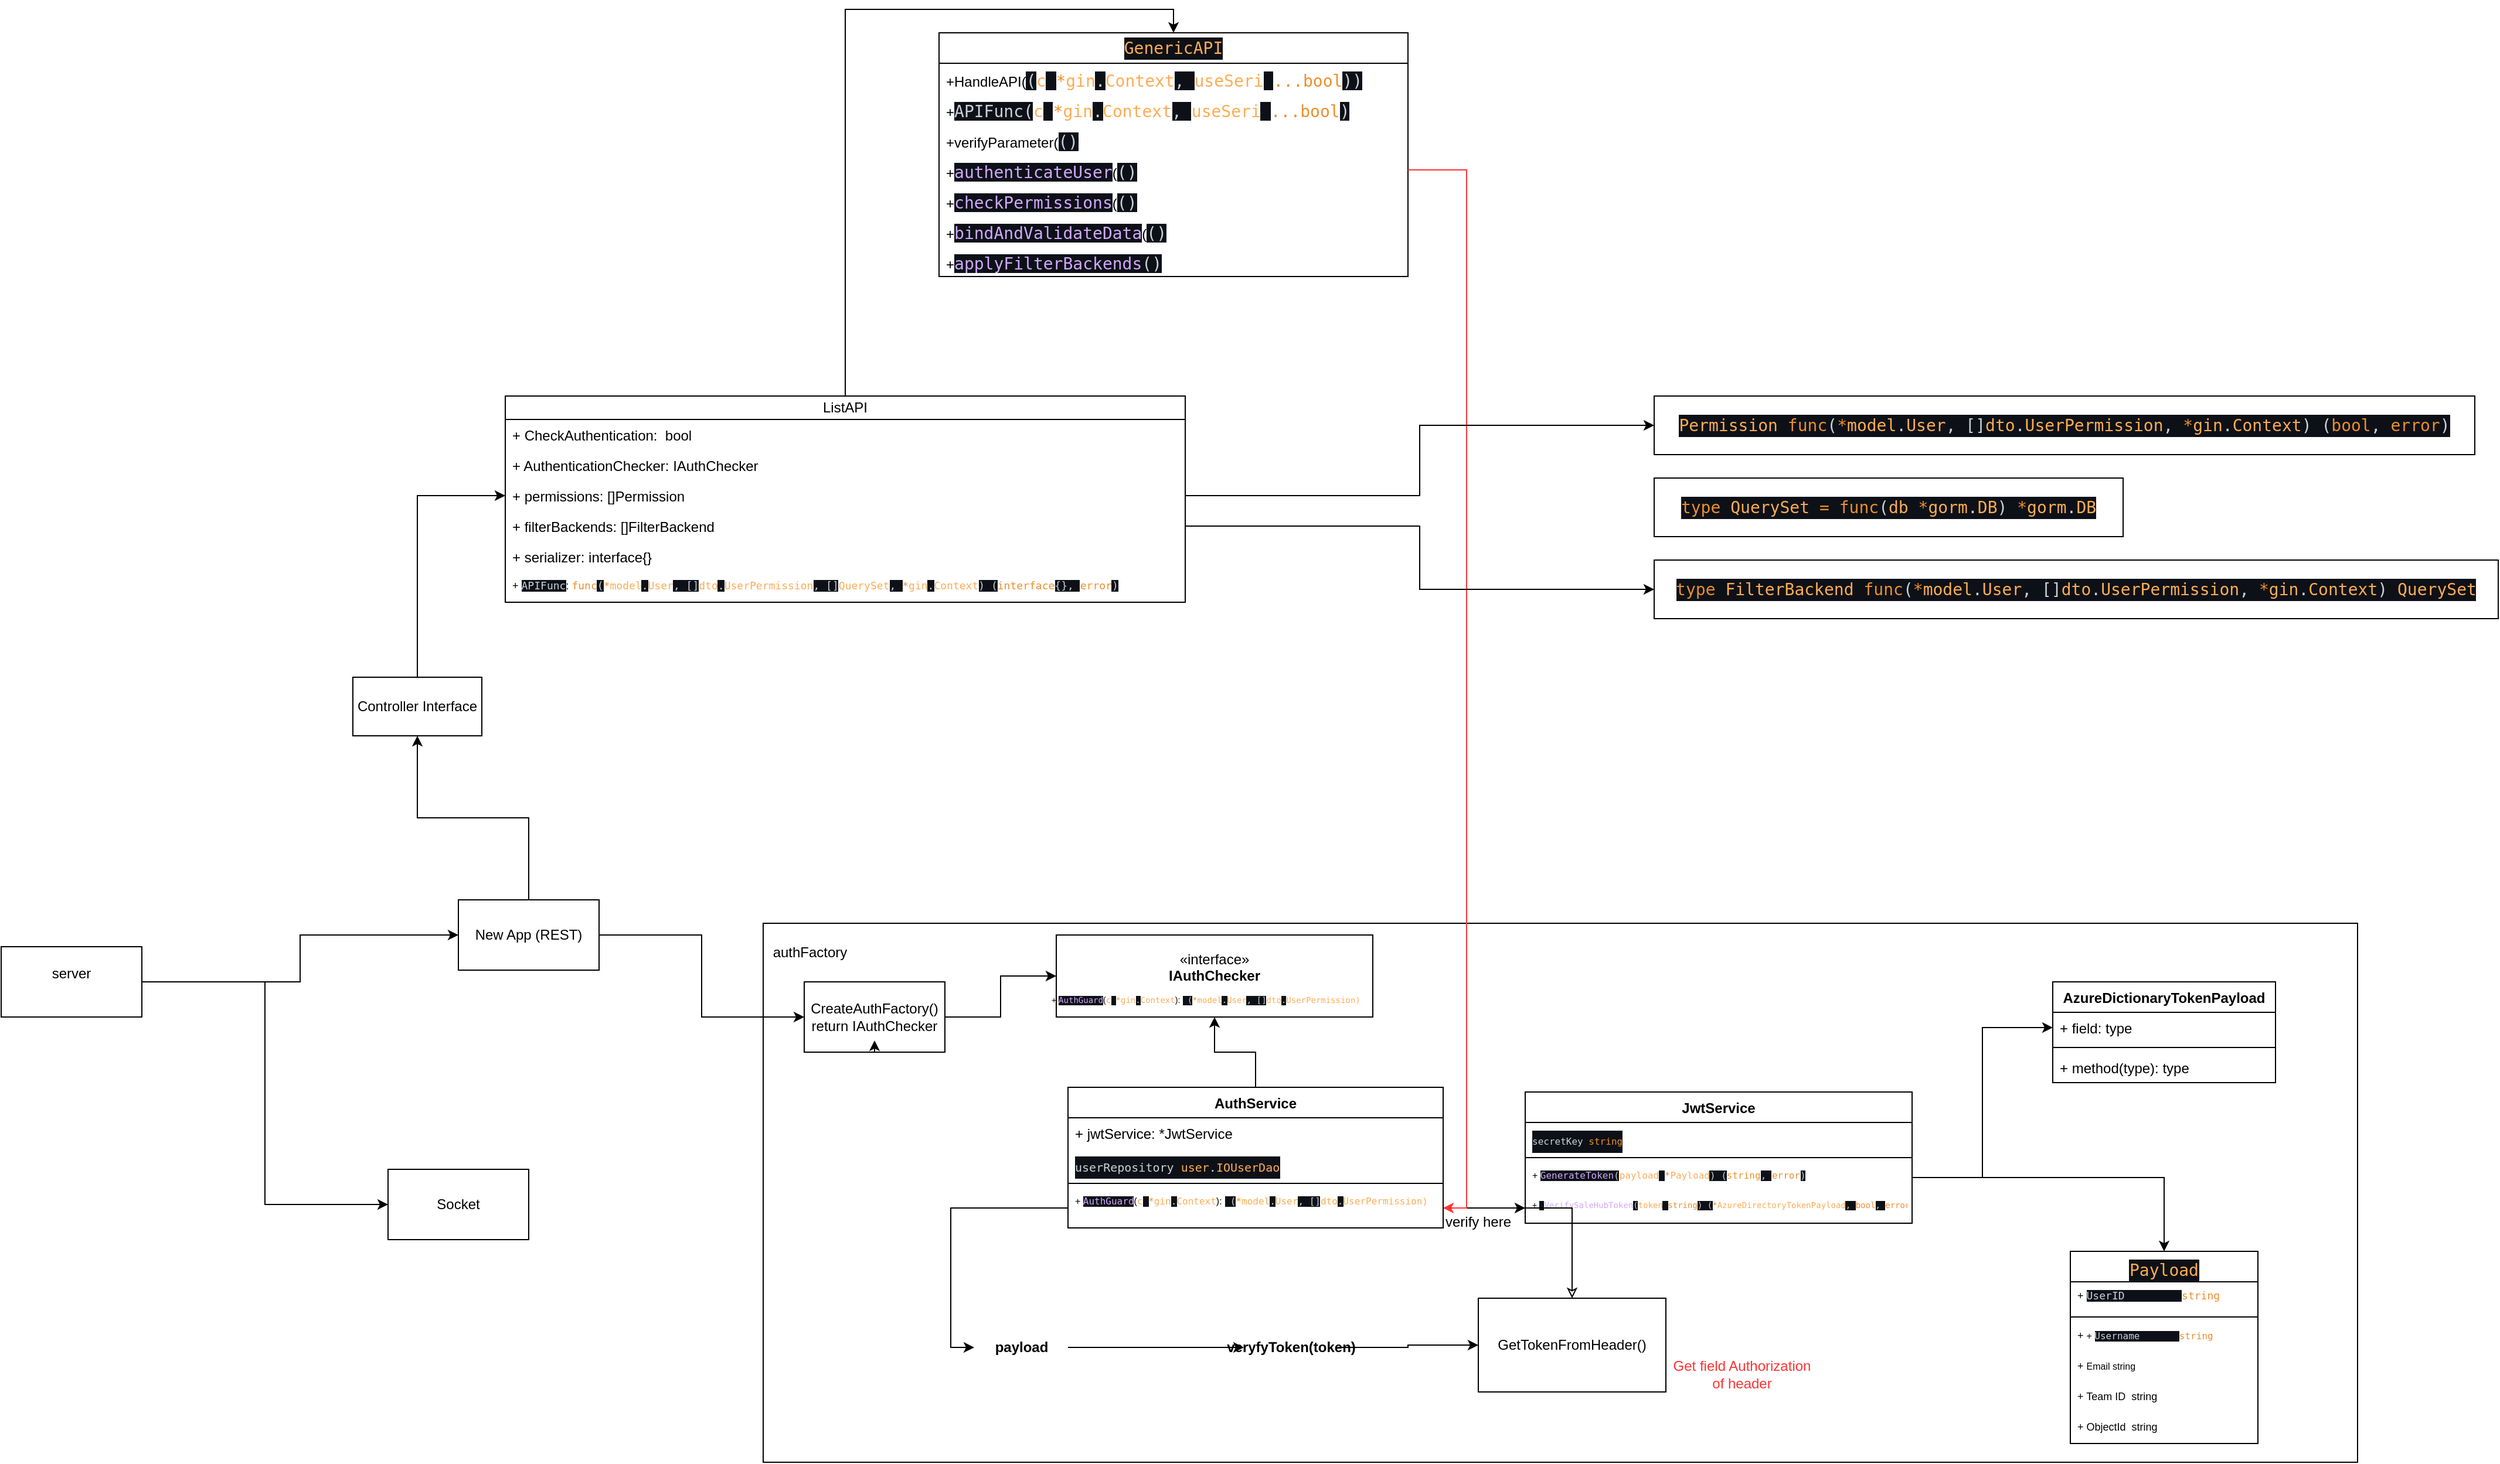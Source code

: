<mxfile version="26.2.9">
  <diagram name="Page-1" id="PQr9PqsGU79pjMDatXMm">
    <mxGraphModel dx="1980" dy="1765" grid="1" gridSize="10" guides="1" tooltips="1" connect="1" arrows="1" fold="1" page="1" pageScale="1" pageWidth="850" pageHeight="1100" math="0" shadow="0">
      <root>
        <mxCell id="0" />
        <mxCell id="1" parent="0" />
        <mxCell id="ajc7hb3r5Duzxjk8FhJC-6" value="" style="rounded=0;whiteSpace=wrap;html=1;" vertex="1" parent="1">
          <mxGeometry x="390" y="150" width="1360" height="460" as="geometry" />
        </mxCell>
        <mxCell id="ajc7hb3r5Duzxjk8FhJC-5" style="edgeStyle=orthogonalEdgeStyle;rounded=0;orthogonalLoop=1;jettySize=auto;html=1;entryX=0;entryY=0.5;entryDx=0;entryDy=0;" edge="1" parent="1" source="ajc7hb3r5Duzxjk8FhJC-1" target="ajc7hb3r5Duzxjk8FhJC-2">
          <mxGeometry relative="1" as="geometry" />
        </mxCell>
        <mxCell id="ajc7hb3r5Duzxjk8FhJC-77" style="edgeStyle=orthogonalEdgeStyle;rounded=0;orthogonalLoop=1;jettySize=auto;html=1;entryX=0.5;entryY=1;entryDx=0;entryDy=0;" edge="1" parent="1" source="ajc7hb3r5Duzxjk8FhJC-1" target="ajc7hb3r5Duzxjk8FhJC-76">
          <mxGeometry relative="1" as="geometry" />
        </mxCell>
        <mxCell id="ajc7hb3r5Duzxjk8FhJC-1" value="New App (REST)" style="rounded=0;whiteSpace=wrap;html=1;" vertex="1" parent="1">
          <mxGeometry x="130" y="130" width="120" height="60" as="geometry" />
        </mxCell>
        <mxCell id="ajc7hb3r5Duzxjk8FhJC-11" style="edgeStyle=orthogonalEdgeStyle;rounded=0;orthogonalLoop=1;jettySize=auto;html=1;entryX=0;entryY=0.5;entryDx=0;entryDy=0;" edge="1" parent="1" source="ajc7hb3r5Duzxjk8FhJC-2" target="ajc7hb3r5Duzxjk8FhJC-20">
          <mxGeometry relative="1" as="geometry">
            <mxPoint x="620" y="190" as="targetPoint" />
          </mxGeometry>
        </mxCell>
        <mxCell id="ajc7hb3r5Duzxjk8FhJC-2" value="CreateAuthFactory()&lt;br&gt;return IAuthChecker" style="rounded=0;whiteSpace=wrap;html=1;" vertex="1" parent="1">
          <mxGeometry x="425" y="200" width="120" height="60" as="geometry" />
        </mxCell>
        <mxCell id="ajc7hb3r5Duzxjk8FhJC-4" style="edgeStyle=orthogonalEdgeStyle;rounded=0;orthogonalLoop=1;jettySize=auto;html=1;entryX=0;entryY=0.5;entryDx=0;entryDy=0;" edge="1" parent="1" source="ajc7hb3r5Duzxjk8FhJC-3" target="ajc7hb3r5Duzxjk8FhJC-1">
          <mxGeometry relative="1" as="geometry" />
        </mxCell>
        <mxCell id="ajc7hb3r5Duzxjk8FhJC-100" style="edgeStyle=orthogonalEdgeStyle;rounded=0;orthogonalLoop=1;jettySize=auto;html=1;entryX=0;entryY=0.5;entryDx=0;entryDy=0;" edge="1" parent="1" source="ajc7hb3r5Duzxjk8FhJC-3" target="ajc7hb3r5Duzxjk8FhJC-43">
          <mxGeometry relative="1" as="geometry" />
        </mxCell>
        <mxCell id="ajc7hb3r5Duzxjk8FhJC-3" value="server&lt;div&gt;&lt;br&gt;&lt;/div&gt;" style="whiteSpace=wrap;html=1;" vertex="1" parent="1">
          <mxGeometry x="-260" y="170" width="120" height="60" as="geometry" />
        </mxCell>
        <mxCell id="ajc7hb3r5Duzxjk8FhJC-7" value="authFactory" style="text;html=1;align=center;verticalAlign=middle;whiteSpace=wrap;rounded=0;" vertex="1" parent="1">
          <mxGeometry x="400" y="160" width="60" height="30" as="geometry" />
        </mxCell>
        <mxCell id="ajc7hb3r5Duzxjk8FhJC-9" style="edgeStyle=orthogonalEdgeStyle;rounded=0;orthogonalLoop=1;jettySize=auto;html=1;exitX=0.5;exitY=1;exitDx=0;exitDy=0;entryX=0.5;entryY=0.833;entryDx=0;entryDy=0;entryPerimeter=0;" edge="1" parent="1" source="ajc7hb3r5Duzxjk8FhJC-2" target="ajc7hb3r5Duzxjk8FhJC-2">
          <mxGeometry relative="1" as="geometry" />
        </mxCell>
        <mxCell id="ajc7hb3r5Duzxjk8FhJC-13" style="edgeStyle=orthogonalEdgeStyle;rounded=0;orthogonalLoop=1;jettySize=auto;html=1;entryX=0.5;entryY=1;entryDx=0;entryDy=0;" edge="1" parent="1" source="ajc7hb3r5Duzxjk8FhJC-14" target="ajc7hb3r5Duzxjk8FhJC-20">
          <mxGeometry relative="1" as="geometry">
            <mxPoint x="680" y="250" as="sourcePoint" />
            <mxPoint x="680" y="220" as="targetPoint" />
          </mxGeometry>
        </mxCell>
        <mxCell id="ajc7hb3r5Duzxjk8FhJC-14" value="AuthService" style="swimlane;fontStyle=1;align=center;verticalAlign=top;childLayout=stackLayout;horizontal=1;startSize=26;horizontalStack=0;resizeParent=1;resizeParentMax=0;resizeLast=0;collapsible=1;marginBottom=0;whiteSpace=wrap;html=1;" vertex="1" parent="1">
          <mxGeometry x="650" y="290" width="320" height="120" as="geometry" />
        </mxCell>
        <mxCell id="ajc7hb3r5Duzxjk8FhJC-15" value="+ jwtService: *JwtService" style="text;strokeColor=none;fillColor=none;align=left;verticalAlign=top;spacingLeft=4;spacingRight=4;overflow=hidden;rotatable=0;points=[[0,0.5],[1,0.5]];portConstraint=eastwest;whiteSpace=wrap;html=1;" vertex="1" parent="ajc7hb3r5Duzxjk8FhJC-14">
          <mxGeometry y="26" width="320" height="26" as="geometry" />
        </mxCell>
        <mxCell id="ajc7hb3r5Duzxjk8FhJC-18" value="&lt;div style=&quot;color: rgb(201, 209, 217); background-color: rgb(13, 17, 23); font-family: &amp;quot;Droid Sans Mono&amp;quot;, &amp;quot;monospace&amp;quot;, monospace; line-height: 19px; white-space: pre;&quot;&gt;&lt;font style=&quot;font-size: 10px;&quot;&gt;userRepository &lt;span style=&quot;color: rgb(253, 172, 84);&quot;&gt;user&lt;/span&gt;.&lt;span style=&quot;color: rgb(253, 172, 84);&quot;&gt;IOUserDao&lt;/span&gt;&lt;/font&gt;&lt;/div&gt;" style="text;strokeColor=none;fillColor=none;align=left;verticalAlign=top;spacingLeft=4;spacingRight=4;overflow=hidden;rotatable=0;points=[[0,0.5],[1,0.5]];portConstraint=eastwest;whiteSpace=wrap;html=1;" vertex="1" parent="ajc7hb3r5Duzxjk8FhJC-14">
          <mxGeometry y="52" width="320" height="26" as="geometry" />
        </mxCell>
        <mxCell id="ajc7hb3r5Duzxjk8FhJC-16" value="" style="line;strokeWidth=1;fillColor=none;align=left;verticalAlign=middle;spacingTop=-1;spacingLeft=3;spacingRight=3;rotatable=0;labelPosition=right;points=[];portConstraint=eastwest;strokeColor=inherit;" vertex="1" parent="ajc7hb3r5Duzxjk8FhJC-14">
          <mxGeometry y="78" width="320" height="8" as="geometry" />
        </mxCell>
        <mxCell id="ajc7hb3r5Duzxjk8FhJC-17" value="+&amp;nbsp;&lt;span style=&quot;color: rgb(210, 168, 255); background-color: rgb(13, 17, 23); font-family: &amp;quot;Droid Sans Mono&amp;quot;, &amp;quot;monospace&amp;quot;, monospace; white-space: pre;&quot;&gt;AuthGuard&lt;/span&gt;&lt;span style=&quot;background-color: transparent; color: light-dark(rgb(0, 0, 0), rgb(255, 255, 255));&quot;&gt;(&lt;/span&gt;&lt;span style=&quot;font-family: &amp;quot;Droid Sans Mono&amp;quot;, &amp;quot;monospace&amp;quot;, monospace; white-space: pre; color: rgb(253, 172, 84);&quot;&gt;c&lt;/span&gt;&lt;span style=&quot;font-family: &amp;quot;Droid Sans Mono&amp;quot;, &amp;quot;monospace&amp;quot;, monospace; white-space: pre; background-color: rgb(13, 17, 23);&quot;&gt;&lt;font color=&quot;#c9d1d9&quot;&gt; &lt;/font&gt;&lt;/span&gt;&lt;span style=&quot;font-family: &amp;quot;Droid Sans Mono&amp;quot;, &amp;quot;monospace&amp;quot;, monospace; white-space: pre; color: rgb(236, 142, 44);&quot;&gt;*&lt;/span&gt;&lt;span style=&quot;font-family: &amp;quot;Droid Sans Mono&amp;quot;, &amp;quot;monospace&amp;quot;, monospace; white-space: pre; color: rgb(253, 172, 84);&quot;&gt;gin&lt;/span&gt;&lt;span style=&quot;background-color: rgb(13, 17, 23); color: rgb(201, 209, 217); font-family: &amp;quot;Droid Sans Mono&amp;quot;, &amp;quot;monospace&amp;quot;, monospace; white-space: pre;&quot;&gt;.&lt;/span&gt;&lt;span style=&quot;font-family: &amp;quot;Droid Sans Mono&amp;quot;, &amp;quot;monospace&amp;quot;, monospace; white-space: pre; color: rgb(253, 172, 84);&quot;&gt;Context&lt;/span&gt;&lt;span style=&quot;background-color: transparent; color: light-dark(rgb(0, 0, 0), rgb(255, 255, 255));&quot;&gt;):&amp;nbsp;&lt;/span&gt;&lt;span style=&quot;background-color: rgb(13, 17, 23); color: rgb(201, 209, 217); font-family: &amp;quot;Droid Sans Mono&amp;quot;, &amp;quot;monospace&amp;quot;, monospace; white-space: pre;&quot;&gt; (&lt;/span&gt;&lt;span style=&quot;font-family: &amp;quot;Droid Sans Mono&amp;quot;, &amp;quot;monospace&amp;quot;, monospace; white-space: pre; color: rgb(236, 142, 44);&quot;&gt;*&lt;/span&gt;&lt;span style=&quot;font-family: &amp;quot;Droid Sans Mono&amp;quot;, &amp;quot;monospace&amp;quot;, monospace; white-space: pre; color: rgb(253, 172, 84);&quot;&gt;model&lt;/span&gt;&lt;span style=&quot;background-color: rgb(13, 17, 23); color: rgb(201, 209, 217); font-family: &amp;quot;Droid Sans Mono&amp;quot;, &amp;quot;monospace&amp;quot;, monospace; white-space: pre;&quot;&gt;.&lt;/span&gt;&lt;span style=&quot;font-family: &amp;quot;Droid Sans Mono&amp;quot;, &amp;quot;monospace&amp;quot;, monospace; white-space: pre; color: rgb(253, 172, 84);&quot;&gt;User&lt;/span&gt;&lt;span style=&quot;background-color: rgb(13, 17, 23); color: rgb(201, 209, 217); font-family: &amp;quot;Droid Sans Mono&amp;quot;, &amp;quot;monospace&amp;quot;, monospace; white-space: pre;&quot;&gt;, []&lt;/span&gt;&lt;span style=&quot;font-family: &amp;quot;Droid Sans Mono&amp;quot;, &amp;quot;monospace&amp;quot;, monospace; white-space: pre; color: rgb(253, 172, 84);&quot;&gt;dto&lt;/span&gt;&lt;span style=&quot;background-color: rgb(13, 17, 23); color: rgb(201, 209, 217); font-family: &amp;quot;Droid Sans Mono&amp;quot;, &amp;quot;monospace&amp;quot;, monospace; white-space: pre;&quot;&gt;.&lt;/span&gt;&lt;span style=&quot;font-family: &amp;quot;Droid Sans Mono&amp;quot;, &amp;quot;monospace&amp;quot;, monospace; white-space: pre; color: rgb(253, 172, 84);&quot;&gt;UserPermission)&lt;/span&gt;" style="text;strokeColor=none;fillColor=none;align=left;verticalAlign=top;spacingLeft=4;spacingRight=4;overflow=hidden;rotatable=0;points=[[0,0.5],[1,0.5]];portConstraint=eastwest;whiteSpace=wrap;html=1;fontSize=8;" vertex="1" parent="ajc7hb3r5Duzxjk8FhJC-14">
          <mxGeometry y="86" width="320" height="34" as="geometry" />
        </mxCell>
        <mxCell id="ajc7hb3r5Duzxjk8FhJC-20" value="«interface»&lt;br&gt;&lt;b&gt;IAuthChecker&lt;/b&gt;&lt;div&gt;&lt;br&gt;&lt;/div&gt;" style="html=1;whiteSpace=wrap;" vertex="1" parent="1">
          <mxGeometry x="640" y="160" width="270" height="70" as="geometry" />
        </mxCell>
        <mxCell id="ajc7hb3r5Duzxjk8FhJC-21" value="&lt;font style=&quot;font-size: 7px;&quot;&gt;+&amp;nbsp;&lt;span style=&quot;color: rgb(210, 168, 255); background-color: rgb(13, 17, 23); font-family: &amp;quot;Droid Sans Mono&amp;quot;, &amp;quot;monospace&amp;quot;, monospace; white-space: pre;&quot;&gt;AuthGuard&lt;/span&gt;&lt;span style=&quot;color: light-dark(rgb(0, 0, 0), rgb(255, 255, 255)); background-color: transparent;&quot;&gt;(&lt;/span&gt;&lt;span style=&quot;font-family: &amp;quot;Droid Sans Mono&amp;quot;, &amp;quot;monospace&amp;quot;, monospace; white-space: pre; color: rgb(253, 172, 84);&quot;&gt;c&lt;/span&gt;&lt;span style=&quot;font-family: &amp;quot;Droid Sans Mono&amp;quot;, &amp;quot;monospace&amp;quot;, monospace; white-space: pre; background-color: rgb(13, 17, 23);&quot;&gt;&lt;font&gt; &lt;/font&gt;&lt;/span&gt;&lt;span style=&quot;font-family: &amp;quot;Droid Sans Mono&amp;quot;, &amp;quot;monospace&amp;quot;, monospace; white-space: pre; color: rgb(236, 142, 44);&quot;&gt;*&lt;/span&gt;&lt;span style=&quot;font-family: &amp;quot;Droid Sans Mono&amp;quot;, &amp;quot;monospace&amp;quot;, monospace; white-space: pre; color: rgb(253, 172, 84);&quot;&gt;gin&lt;/span&gt;&lt;span style=&quot;background-color: rgb(13, 17, 23); color: rgb(201, 209, 217); font-family: &amp;quot;Droid Sans Mono&amp;quot;, &amp;quot;monospace&amp;quot;, monospace; white-space: pre;&quot;&gt;.&lt;/span&gt;&lt;span style=&quot;font-family: &amp;quot;Droid Sans Mono&amp;quot;, &amp;quot;monospace&amp;quot;, monospace; white-space: pre; color: rgb(253, 172, 84);&quot;&gt;Context&lt;/span&gt;&lt;span style=&quot;color: light-dark(rgb(0, 0, 0), rgb(255, 255, 255)); background-color: transparent;&quot;&gt;):&amp;nbsp;&lt;/span&gt;&lt;span style=&quot;background-color: rgb(13, 17, 23); color: rgb(201, 209, 217); font-family: &amp;quot;Droid Sans Mono&amp;quot;, &amp;quot;monospace&amp;quot;, monospace; white-space: pre;&quot;&gt; (&lt;/span&gt;&lt;span style=&quot;font-family: &amp;quot;Droid Sans Mono&amp;quot;, &amp;quot;monospace&amp;quot;, monospace; white-space: pre; color: rgb(236, 142, 44);&quot;&gt;*&lt;/span&gt;&lt;span style=&quot;font-family: &amp;quot;Droid Sans Mono&amp;quot;, &amp;quot;monospace&amp;quot;, monospace; white-space: pre; color: rgb(253, 172, 84);&quot;&gt;model&lt;/span&gt;&lt;span style=&quot;background-color: rgb(13, 17, 23); color: rgb(201, 209, 217); font-family: &amp;quot;Droid Sans Mono&amp;quot;, &amp;quot;monospace&amp;quot;, monospace; white-space: pre;&quot;&gt;.&lt;/span&gt;&lt;span style=&quot;font-family: &amp;quot;Droid Sans Mono&amp;quot;, &amp;quot;monospace&amp;quot;, monospace; white-space: pre; color: rgb(253, 172, 84);&quot;&gt;User&lt;/span&gt;&lt;span style=&quot;background-color: rgb(13, 17, 23); color: rgb(201, 209, 217); font-family: &amp;quot;Droid Sans Mono&amp;quot;, &amp;quot;monospace&amp;quot;, monospace; white-space: pre;&quot;&gt;, []&lt;/span&gt;&lt;span style=&quot;font-family: &amp;quot;Droid Sans Mono&amp;quot;, &amp;quot;monospace&amp;quot;, monospace; white-space: pre; color: rgb(253, 172, 84);&quot;&gt;dto&lt;/span&gt;&lt;span style=&quot;background-color: rgb(13, 17, 23); color: rgb(201, 209, 217); font-family: &amp;quot;Droid Sans Mono&amp;quot;, &amp;quot;monospace&amp;quot;, monospace; white-space: pre;&quot;&gt;.&lt;/span&gt;&lt;span style=&quot;font-family: &amp;quot;Droid Sans Mono&amp;quot;, &amp;quot;monospace&amp;quot;, monospace; white-space: pre; color: rgb(253, 172, 84);&quot;&gt;UserPermission)&lt;/span&gt;&lt;/font&gt;" style="text;strokeColor=none;fillColor=none;align=left;verticalAlign=top;spacingLeft=4;spacingRight=4;overflow=hidden;rotatable=0;points=[[0,0.5],[1,0.5]];portConstraint=eastwest;whiteSpace=wrap;html=1;" vertex="1" parent="1">
          <mxGeometry x="630" y="200" width="280" height="30" as="geometry" />
        </mxCell>
        <mxCell id="ajc7hb3r5Duzxjk8FhJC-22" value="verify here" style="text;html=1;align=center;verticalAlign=middle;whiteSpace=wrap;rounded=0;" vertex="1" parent="1">
          <mxGeometry x="970" y="390" width="60" height="30" as="geometry" />
        </mxCell>
        <mxCell id="ajc7hb3r5Duzxjk8FhJC-23" value="JwtService" style="swimlane;fontStyle=1;align=center;verticalAlign=top;childLayout=stackLayout;horizontal=1;startSize=26;horizontalStack=0;resizeParent=1;resizeParentMax=0;resizeLast=0;collapsible=1;marginBottom=0;whiteSpace=wrap;html=1;" vertex="1" parent="1">
          <mxGeometry x="1040" y="294" width="330" height="112" as="geometry" />
        </mxCell>
        <mxCell id="ajc7hb3r5Duzxjk8FhJC-24" value="&lt;div style=&quot;color: rgb(201, 209, 217); background-color: rgb(13, 17, 23); font-family: &amp;quot;Droid Sans Mono&amp;quot;, &amp;quot;monospace&amp;quot;, monospace; line-height: 19px; white-space: pre;&quot;&gt;secretKey &lt;span style=&quot;color: #ec8e2c;&quot;&gt;string&lt;/span&gt;&lt;/div&gt;" style="text;strokeColor=none;fillColor=none;align=left;verticalAlign=top;spacingLeft=4;spacingRight=4;overflow=hidden;rotatable=0;points=[[0,0.5],[1,0.5]];portConstraint=eastwest;whiteSpace=wrap;html=1;fontSize=8;" vertex="1" parent="ajc7hb3r5Duzxjk8FhJC-23">
          <mxGeometry y="26" width="330" height="26" as="geometry" />
        </mxCell>
        <mxCell id="ajc7hb3r5Duzxjk8FhJC-25" value="" style="line;strokeWidth=1;fillColor=none;align=left;verticalAlign=middle;spacingTop=-1;spacingLeft=3;spacingRight=3;rotatable=0;labelPosition=right;points=[];portConstraint=eastwest;strokeColor=inherit;" vertex="1" parent="ajc7hb3r5Duzxjk8FhJC-23">
          <mxGeometry y="52" width="330" height="8" as="geometry" />
        </mxCell>
        <mxCell id="ajc7hb3r5Duzxjk8FhJC-26" value="+&amp;nbsp;&lt;span style=&quot;color: rgb(210, 168, 255); background-color: rgb(13, 17, 23); font-family: &amp;quot;Droid Sans Mono&amp;quot;, &amp;quot;monospace&amp;quot;, monospace; white-space: pre;&quot;&gt;GenerateToken&lt;/span&gt;&lt;span style=&quot;background-color: rgb(13, 17, 23); color: rgb(201, 209, 217); font-family: &amp;quot;Droid Sans Mono&amp;quot;, &amp;quot;monospace&amp;quot;, monospace; white-space: pre;&quot;&gt;(&lt;/span&gt;&lt;span style=&quot;font-family: &amp;quot;Droid Sans Mono&amp;quot;, &amp;quot;monospace&amp;quot;, monospace; white-space: pre; color: rgb(253, 172, 84);&quot;&gt;payload&lt;/span&gt;&lt;span style=&quot;background-color: rgb(13, 17, 23); color: rgb(201, 209, 217); font-family: &amp;quot;Droid Sans Mono&amp;quot;, &amp;quot;monospace&amp;quot;, monospace; white-space: pre;&quot;&gt; &lt;/span&gt;&lt;span style=&quot;font-family: &amp;quot;Droid Sans Mono&amp;quot;, &amp;quot;monospace&amp;quot;, monospace; white-space: pre; color: rgb(236, 142, 44);&quot;&gt;*&lt;/span&gt;&lt;span style=&quot;font-family: &amp;quot;Droid Sans Mono&amp;quot;, &amp;quot;monospace&amp;quot;, monospace; white-space: pre; color: rgb(253, 172, 84);&quot;&gt;Payload&lt;/span&gt;&lt;span style=&quot;background-color: rgb(13, 17, 23); color: rgb(201, 209, 217); font-family: &amp;quot;Droid Sans Mono&amp;quot;, &amp;quot;monospace&amp;quot;, monospace; white-space: pre;&quot;&gt;) (&lt;/span&gt;&lt;span style=&quot;font-family: &amp;quot;Droid Sans Mono&amp;quot;, &amp;quot;monospace&amp;quot;, monospace; white-space: pre; color: rgb(236, 142, 44);&quot;&gt;string&lt;/span&gt;&lt;span style=&quot;background-color: rgb(13, 17, 23); color: rgb(201, 209, 217); font-family: &amp;quot;Droid Sans Mono&amp;quot;, &amp;quot;monospace&amp;quot;, monospace; white-space: pre;&quot;&gt;, &lt;/span&gt;&lt;span style=&quot;font-family: &amp;quot;Droid Sans Mono&amp;quot;, &amp;quot;monospace&amp;quot;, monospace; white-space: pre; color: rgb(236, 142, 44);&quot;&gt;error&lt;/span&gt;&lt;span style=&quot;background-color: rgb(13, 17, 23); color: rgb(201, 209, 217); font-family: &amp;quot;Droid Sans Mono&amp;quot;, &amp;quot;monospace&amp;quot;, monospace; white-space: pre;&quot;&gt;)&lt;/span&gt;" style="text;strokeColor=none;fillColor=none;align=left;verticalAlign=top;spacingLeft=4;spacingRight=4;overflow=hidden;rotatable=0;points=[[0,0.5],[1,0.5]];portConstraint=eastwest;whiteSpace=wrap;html=1;fontSize=8;" vertex="1" parent="ajc7hb3r5Duzxjk8FhJC-23">
          <mxGeometry y="60" width="330" height="26" as="geometry" />
        </mxCell>
        <mxCell id="ajc7hb3r5Duzxjk8FhJC-27" value="+&amp;nbsp;&lt;span style=&quot;background-color: rgb(13, 17, 23); color: rgb(201, 209, 217); font-family: &amp;quot;Droid Sans Mono&amp;quot;, &amp;quot;monospace&amp;quot;, monospace; white-space: pre;&quot;&gt; &lt;/span&gt;&lt;span style=&quot;font-family: &amp;quot;Droid Sans Mono&amp;quot;, &amp;quot;monospace&amp;quot;, monospace; white-space: pre; color: rgb(210, 168, 255);&quot;&gt;VerifySaleHubToken&lt;/span&gt;&lt;span style=&quot;background-color: rgb(13, 17, 23); color: rgb(201, 209, 217); font-family: &amp;quot;Droid Sans Mono&amp;quot;, &amp;quot;monospace&amp;quot;, monospace; white-space: pre;&quot;&gt;(&lt;/span&gt;&lt;span style=&quot;font-family: &amp;quot;Droid Sans Mono&amp;quot;, &amp;quot;monospace&amp;quot;, monospace; white-space: pre; color: rgb(253, 172, 84);&quot;&gt;token&lt;/span&gt;&lt;span style=&quot;background-color: rgb(13, 17, 23); color: rgb(201, 209, 217); font-family: &amp;quot;Droid Sans Mono&amp;quot;, &amp;quot;monospace&amp;quot;, monospace; white-space: pre;&quot;&gt; &lt;/span&gt;&lt;span style=&quot;font-family: &amp;quot;Droid Sans Mono&amp;quot;, &amp;quot;monospace&amp;quot;, monospace; white-space: pre; color: rgb(236, 142, 44);&quot;&gt;string&lt;/span&gt;&lt;span style=&quot;background-color: rgb(13, 17, 23); color: rgb(201, 209, 217); font-family: &amp;quot;Droid Sans Mono&amp;quot;, &amp;quot;monospace&amp;quot;, monospace; white-space: pre;&quot;&gt;) (&lt;/span&gt;&lt;span style=&quot;font-family: &amp;quot;Droid Sans Mono&amp;quot;, &amp;quot;monospace&amp;quot;, monospace; white-space: pre; color: rgb(236, 142, 44);&quot;&gt;*&lt;/span&gt;&lt;span style=&quot;font-family: &amp;quot;Droid Sans Mono&amp;quot;, &amp;quot;monospace&amp;quot;, monospace; white-space: pre; color: rgb(253, 172, 84);&quot;&gt;AzureDirectoryTokenPayload&lt;/span&gt;&lt;span style=&quot;background-color: rgb(13, 17, 23); color: rgb(201, 209, 217); font-family: &amp;quot;Droid Sans Mono&amp;quot;, &amp;quot;monospace&amp;quot;, monospace; white-space: pre;&quot;&gt;, &lt;/span&gt;&lt;span style=&quot;font-family: &amp;quot;Droid Sans Mono&amp;quot;, &amp;quot;monospace&amp;quot;, monospace; white-space: pre; color: rgb(236, 142, 44);&quot;&gt;bool&lt;/span&gt;&lt;span style=&quot;background-color: rgb(13, 17, 23); color: rgb(201, 209, 217); font-family: &amp;quot;Droid Sans Mono&amp;quot;, &amp;quot;monospace&amp;quot;, monospace; white-space: pre;&quot;&gt;, &lt;/span&gt;&lt;span style=&quot;font-family: &amp;quot;Droid Sans Mono&amp;quot;, &amp;quot;monospace&amp;quot;, monospace; white-space: pre; color: rgb(236, 142, 44);&quot;&gt;error&lt;/span&gt;&lt;span style=&quot;background-color: rgb(13, 17, 23); color: rgb(201, 209, 217); font-family: &amp;quot;Droid Sans Mono&amp;quot;, &amp;quot;monospace&amp;quot;, monospace; white-space: pre;&quot;&gt;)&lt;/span&gt;" style="text;strokeColor=none;fillColor=none;align=left;verticalAlign=top;spacingLeft=4;spacingRight=4;overflow=hidden;rotatable=0;points=[[0,0.5],[1,0.5]];portConstraint=eastwest;whiteSpace=wrap;html=1;fontSize=7;" vertex="1" parent="ajc7hb3r5Duzxjk8FhJC-23">
          <mxGeometry y="86" width="330" height="26" as="geometry" />
        </mxCell>
        <mxCell id="ajc7hb3r5Duzxjk8FhJC-28" style="edgeStyle=orthogonalEdgeStyle;rounded=0;orthogonalLoop=1;jettySize=auto;html=1;entryX=0;entryY=0.5;entryDx=0;entryDy=0;" edge="1" parent="1" source="ajc7hb3r5Duzxjk8FhJC-17" target="ajc7hb3r5Duzxjk8FhJC-27">
          <mxGeometry relative="1" as="geometry" />
        </mxCell>
        <mxCell id="ajc7hb3r5Duzxjk8FhJC-29" value="&lt;div style=&quot;color: #c9d1d9;background-color: #0d1117;font-family: &#39;Droid Sans Mono&#39;, &#39;monospace&#39;, monospace;font-weight: normal;font-size: 14px;line-height: 19px;white-space: pre;&quot;&gt;&lt;span style=&quot;color: #fdac54;&quot;&gt;Payload&lt;/span&gt;&lt;/div&gt;" style="swimlane;fontStyle=1;align=center;verticalAlign=top;childLayout=stackLayout;horizontal=1;startSize=26;horizontalStack=0;resizeParent=1;resizeParentMax=0;resizeLast=0;collapsible=1;marginBottom=0;whiteSpace=wrap;html=1;" vertex="1" parent="1">
          <mxGeometry x="1505" y="430" width="160" height="164" as="geometry" />
        </mxCell>
        <mxCell id="ajc7hb3r5Duzxjk8FhJC-30" value="+&amp;nbsp;&lt;span style=&quot;background-color: rgb(13, 17, 23); color: rgb(201, 209, 217); font-family: &amp;quot;Droid Sans Mono&amp;quot;, &amp;quot;monospace&amp;quot;, monospace; white-space: pre;&quot;&gt;UserID         &lt;/span&gt;&lt;span style=&quot;font-family: &amp;quot;Droid Sans Mono&amp;quot;, &amp;quot;monospace&amp;quot;, monospace; white-space: pre; color: rgb(236, 142, 44);&quot;&gt;string&lt;/span&gt;" style="text;strokeColor=none;fillColor=none;align=left;verticalAlign=top;spacingLeft=4;spacingRight=4;overflow=hidden;rotatable=0;points=[[0,0.5],[1,0.5]];portConstraint=eastwest;whiteSpace=wrap;html=1;fontSize=9;" vertex="1" parent="ajc7hb3r5Duzxjk8FhJC-29">
          <mxGeometry y="26" width="160" height="26" as="geometry" />
        </mxCell>
        <mxCell id="ajc7hb3r5Duzxjk8FhJC-31" value="" style="line;strokeWidth=1;fillColor=none;align=left;verticalAlign=middle;spacingTop=-1;spacingLeft=3;spacingRight=3;rotatable=0;labelPosition=right;points=[];portConstraint=eastwest;strokeColor=inherit;" vertex="1" parent="ajc7hb3r5Duzxjk8FhJC-29">
          <mxGeometry y="52" width="160" height="8" as="geometry" />
        </mxCell>
        <mxCell id="ajc7hb3r5Duzxjk8FhJC-34" value="+&amp;nbsp;&lt;span style=&quot;font-size: 8px;&quot;&gt;+&amp;nbsp;&lt;/span&gt;&lt;span style=&quot;font-size: 8px; background-color: rgb(13, 17, 23); color: rgb(201, 209, 217); font-family: &amp;quot;Droid Sans Mono&amp;quot;, &amp;quot;monospace&amp;quot;, monospace; white-space: pre;&quot;&gt;Username       &lt;/span&gt;&lt;span style=&quot;font-size: 8px; font-family: &amp;quot;Droid Sans Mono&amp;quot;, &amp;quot;monospace&amp;quot;, monospace; white-space: pre; color: rgb(236, 142, 44);&quot;&gt;string&lt;/span&gt;" style="text;strokeColor=none;fillColor=none;align=left;verticalAlign=top;spacingLeft=4;spacingRight=4;overflow=hidden;rotatable=0;points=[[0,0.5],[1,0.5]];portConstraint=eastwest;whiteSpace=wrap;html=1;fontSize=9;" vertex="1" parent="ajc7hb3r5Duzxjk8FhJC-29">
          <mxGeometry y="60" width="160" height="26" as="geometry" />
        </mxCell>
        <mxCell id="ajc7hb3r5Duzxjk8FhJC-35" value="+ &lt;span style=&quot;font-size: 8px;&quot;&gt;Email string&lt;br&gt;&lt;/span&gt;" style="text;strokeColor=none;fillColor=none;align=left;verticalAlign=top;spacingLeft=4;spacingRight=4;overflow=hidden;rotatable=0;points=[[0,0.5],[1,0.5]];portConstraint=eastwest;whiteSpace=wrap;html=1;fontSize=9;" vertex="1" parent="ajc7hb3r5Duzxjk8FhJC-29">
          <mxGeometry y="86" width="160" height="26" as="geometry" />
        </mxCell>
        <mxCell id="ajc7hb3r5Duzxjk8FhJC-36" value="+ Team ID&amp;nbsp; string&lt;span style=&quot;font-size: 8px;&quot;&gt;&lt;br&gt;&lt;/span&gt;" style="text;strokeColor=none;fillColor=none;align=left;verticalAlign=top;spacingLeft=4;spacingRight=4;overflow=hidden;rotatable=0;points=[[0,0.5],[1,0.5]];portConstraint=eastwest;whiteSpace=wrap;html=1;fontSize=9;" vertex="1" parent="ajc7hb3r5Duzxjk8FhJC-29">
          <mxGeometry y="112" width="160" height="26" as="geometry" />
        </mxCell>
        <mxCell id="ajc7hb3r5Duzxjk8FhJC-37" value="+ ObjectId&amp;nbsp; string&lt;span style=&quot;font-size: 8px;&quot;&gt;&lt;br&gt;&lt;/span&gt;" style="text;strokeColor=none;fillColor=none;align=left;verticalAlign=top;spacingLeft=4;spacingRight=4;overflow=hidden;rotatable=0;points=[[0,0.5],[1,0.5]];portConstraint=eastwest;whiteSpace=wrap;html=1;fontSize=9;" vertex="1" parent="ajc7hb3r5Duzxjk8FhJC-29">
          <mxGeometry y="138" width="160" height="26" as="geometry" />
        </mxCell>
        <mxCell id="ajc7hb3r5Duzxjk8FhJC-38" style="edgeStyle=orthogonalEdgeStyle;rounded=0;orthogonalLoop=1;jettySize=auto;html=1;entryX=0.5;entryY=0;entryDx=0;entryDy=0;" edge="1" parent="1" source="ajc7hb3r5Duzxjk8FhJC-26" target="ajc7hb3r5Duzxjk8FhJC-29">
          <mxGeometry relative="1" as="geometry" />
        </mxCell>
        <mxCell id="ajc7hb3r5Duzxjk8FhJC-39" value="AzureDictionaryTokenPayload" style="swimlane;fontStyle=1;align=center;verticalAlign=top;childLayout=stackLayout;horizontal=1;startSize=26;horizontalStack=0;resizeParent=1;resizeParentMax=0;resizeLast=0;collapsible=1;marginBottom=0;whiteSpace=wrap;html=1;" vertex="1" parent="1">
          <mxGeometry x="1490" y="200" width="190" height="86" as="geometry" />
        </mxCell>
        <mxCell id="ajc7hb3r5Duzxjk8FhJC-40" value="+ field: type" style="text;strokeColor=none;fillColor=none;align=left;verticalAlign=top;spacingLeft=4;spacingRight=4;overflow=hidden;rotatable=0;points=[[0,0.5],[1,0.5]];portConstraint=eastwest;whiteSpace=wrap;html=1;" vertex="1" parent="ajc7hb3r5Duzxjk8FhJC-39">
          <mxGeometry y="26" width="190" height="26" as="geometry" />
        </mxCell>
        <mxCell id="ajc7hb3r5Duzxjk8FhJC-41" value="" style="line;strokeWidth=1;fillColor=none;align=left;verticalAlign=middle;spacingTop=-1;spacingLeft=3;spacingRight=3;rotatable=0;labelPosition=right;points=[];portConstraint=eastwest;strokeColor=inherit;" vertex="1" parent="ajc7hb3r5Duzxjk8FhJC-39">
          <mxGeometry y="52" width="190" height="8" as="geometry" />
        </mxCell>
        <mxCell id="ajc7hb3r5Duzxjk8FhJC-42" value="+ method(type): type" style="text;strokeColor=none;fillColor=none;align=left;verticalAlign=top;spacingLeft=4;spacingRight=4;overflow=hidden;rotatable=0;points=[[0,0.5],[1,0.5]];portConstraint=eastwest;whiteSpace=wrap;html=1;" vertex="1" parent="ajc7hb3r5Duzxjk8FhJC-39">
          <mxGeometry y="60" width="190" height="26" as="geometry" />
        </mxCell>
        <mxCell id="ajc7hb3r5Duzxjk8FhJC-43" value="Socket" style="rounded=0;whiteSpace=wrap;html=1;" vertex="1" parent="1">
          <mxGeometry x="70" y="360" width="120" height="60" as="geometry" />
        </mxCell>
        <mxCell id="ajc7hb3r5Duzxjk8FhJC-44" style="edgeStyle=orthogonalEdgeStyle;rounded=0;orthogonalLoop=1;jettySize=auto;html=1;entryX=0;entryY=0.5;entryDx=0;entryDy=0;" edge="1" parent="1" source="ajc7hb3r5Duzxjk8FhJC-26" target="ajc7hb3r5Duzxjk8FhJC-40">
          <mxGeometry relative="1" as="geometry" />
        </mxCell>
        <mxCell id="ajc7hb3r5Duzxjk8FhJC-52" style="edgeStyle=orthogonalEdgeStyle;rounded=0;orthogonalLoop=1;jettySize=auto;html=1;entryX=1;entryY=0.5;entryDx=0;entryDy=0;startArrow=classic;startFill=0;endArrow=none;" edge="1" parent="1" source="ajc7hb3r5Duzxjk8FhJC-50" target="ajc7hb3r5Duzxjk8FhJC-17">
          <mxGeometry relative="1" as="geometry" />
        </mxCell>
        <mxCell id="ajc7hb3r5Duzxjk8FhJC-50" value="GetTokenFromHeader()" style="html=1;whiteSpace=wrap;" vertex="1" parent="1">
          <mxGeometry x="1000" y="470" width="160" height="80" as="geometry" />
        </mxCell>
        <mxCell id="ajc7hb3r5Duzxjk8FhJC-53" value="Get field Authorization of header" style="text;html=1;align=center;verticalAlign=middle;whiteSpace=wrap;rounded=0;fontColor=#FF3333;" vertex="1" parent="1">
          <mxGeometry x="1160" y="520" width="130" height="30" as="geometry" />
        </mxCell>
        <mxCell id="ajc7hb3r5Duzxjk8FhJC-66" style="edgeStyle=orthogonalEdgeStyle;rounded=0;orthogonalLoop=1;jettySize=auto;html=1;entryX=0.5;entryY=0;entryDx=0;entryDy=0;" edge="1" parent="1" source="ajc7hb3r5Duzxjk8FhJC-55" target="ajc7hb3r5Duzxjk8FhJC-62">
          <mxGeometry relative="1" as="geometry" />
        </mxCell>
        <mxCell id="ajc7hb3r5Duzxjk8FhJC-55" value="ListAPI" style="swimlane;fontStyle=0;childLayout=stackLayout;horizontal=1;startSize=20;fillColor=none;horizontalStack=0;resizeParent=1;resizeParentMax=0;resizeLast=0;collapsible=1;marginBottom=0;whiteSpace=wrap;html=1;" vertex="1" parent="1">
          <mxGeometry x="170" y="-300" width="580" height="176" as="geometry" />
        </mxCell>
        <mxCell id="ajc7hb3r5Duzxjk8FhJC-56" value="+ CheckAuthentication:&amp;nbsp; bool" style="text;strokeColor=none;fillColor=none;align=left;verticalAlign=top;spacingLeft=4;spacingRight=4;overflow=hidden;rotatable=0;points=[[0,0.5],[1,0.5]];portConstraint=eastwest;whiteSpace=wrap;html=1;" vertex="1" parent="ajc7hb3r5Duzxjk8FhJC-55">
          <mxGeometry y="20" width="580" height="26" as="geometry" />
        </mxCell>
        <mxCell id="ajc7hb3r5Duzxjk8FhJC-57" value="+ AuthenticationChecker: IAuthChecker" style="text;strokeColor=none;fillColor=none;align=left;verticalAlign=top;spacingLeft=4;spacingRight=4;overflow=hidden;rotatable=0;points=[[0,0.5],[1,0.5]];portConstraint=eastwest;whiteSpace=wrap;html=1;" vertex="1" parent="ajc7hb3r5Duzxjk8FhJC-55">
          <mxGeometry y="46" width="580" height="26" as="geometry" />
        </mxCell>
        <mxCell id="ajc7hb3r5Duzxjk8FhJC-58" value="+ permissions: []Permission" style="text;strokeColor=none;fillColor=none;align=left;verticalAlign=top;spacingLeft=4;spacingRight=4;overflow=hidden;rotatable=0;points=[[0,0.5],[1,0.5]];portConstraint=eastwest;whiteSpace=wrap;html=1;" vertex="1" parent="ajc7hb3r5Duzxjk8FhJC-55">
          <mxGeometry y="72" width="580" height="26" as="geometry" />
        </mxCell>
        <mxCell id="ajc7hb3r5Duzxjk8FhJC-59" value="+ filterBackends: []FilterBackend" style="text;strokeColor=none;fillColor=none;align=left;verticalAlign=top;spacingLeft=4;spacingRight=4;overflow=hidden;rotatable=0;points=[[0,0.5],[1,0.5]];portConstraint=eastwest;whiteSpace=wrap;html=1;" vertex="1" parent="ajc7hb3r5Duzxjk8FhJC-55">
          <mxGeometry y="98" width="580" height="26" as="geometry" />
        </mxCell>
        <mxCell id="ajc7hb3r5Duzxjk8FhJC-60" value="+ serializer: interface{}" style="text;strokeColor=none;fillColor=none;align=left;verticalAlign=top;spacingLeft=4;spacingRight=4;overflow=hidden;rotatable=0;points=[[0,0.5],[1,0.5]];portConstraint=eastwest;whiteSpace=wrap;html=1;" vertex="1" parent="ajc7hb3r5Duzxjk8FhJC-55">
          <mxGeometry y="124" width="580" height="26" as="geometry" />
        </mxCell>
        <mxCell id="ajc7hb3r5Duzxjk8FhJC-61" value="+&amp;nbsp;&lt;span style=&quot;background-color: rgb(13, 17, 23); color: rgb(201, 209, 217); font-family: &amp;quot;Droid Sans Mono&amp;quot;, &amp;quot;monospace&amp;quot;, monospace; white-space: pre;&quot;&gt;APIFunc&lt;/span&gt;&lt;span style=&quot;background-color: transparent; color: light-dark(rgb(0, 0, 0), rgb(255, 255, 255));&quot;&gt;:&amp;nbsp;&lt;/span&gt;&lt;span style=&quot;font-family: &amp;quot;Droid Sans Mono&amp;quot;, &amp;quot;monospace&amp;quot;, monospace; white-space: pre; color: rgb(236, 142, 44);&quot;&gt;func&lt;/span&gt;&lt;span style=&quot;background-color: rgb(13, 17, 23); color: rgb(201, 209, 217); font-family: &amp;quot;Droid Sans Mono&amp;quot;, &amp;quot;monospace&amp;quot;, monospace; white-space: pre;&quot;&gt;(&lt;/span&gt;&lt;span style=&quot;font-family: &amp;quot;Droid Sans Mono&amp;quot;, &amp;quot;monospace&amp;quot;, monospace; white-space: pre; color: rgb(236, 142, 44);&quot;&gt;*&lt;/span&gt;&lt;span style=&quot;font-family: &amp;quot;Droid Sans Mono&amp;quot;, &amp;quot;monospace&amp;quot;, monospace; white-space: pre; color: rgb(253, 172, 84);&quot;&gt;model&lt;/span&gt;&lt;span style=&quot;background-color: rgb(13, 17, 23); color: rgb(201, 209, 217); font-family: &amp;quot;Droid Sans Mono&amp;quot;, &amp;quot;monospace&amp;quot;, monospace; white-space: pre;&quot;&gt;.&lt;/span&gt;&lt;span style=&quot;font-family: &amp;quot;Droid Sans Mono&amp;quot;, &amp;quot;monospace&amp;quot;, monospace; white-space: pre; color: rgb(253, 172, 84);&quot;&gt;User&lt;/span&gt;&lt;span style=&quot;background-color: rgb(13, 17, 23); color: rgb(201, 209, 217); font-family: &amp;quot;Droid Sans Mono&amp;quot;, &amp;quot;monospace&amp;quot;, monospace; white-space: pre;&quot;&gt;, []&lt;/span&gt;&lt;span style=&quot;font-family: &amp;quot;Droid Sans Mono&amp;quot;, &amp;quot;monospace&amp;quot;, monospace; white-space: pre; color: rgb(253, 172, 84);&quot;&gt;dto&lt;/span&gt;&lt;span style=&quot;background-color: rgb(13, 17, 23); color: rgb(201, 209, 217); font-family: &amp;quot;Droid Sans Mono&amp;quot;, &amp;quot;monospace&amp;quot;, monospace; white-space: pre;&quot;&gt;.&lt;/span&gt;&lt;span style=&quot;font-family: &amp;quot;Droid Sans Mono&amp;quot;, &amp;quot;monospace&amp;quot;, monospace; white-space: pre; color: rgb(253, 172, 84);&quot;&gt;UserPermission&lt;/span&gt;&lt;span style=&quot;background-color: rgb(13, 17, 23); color: rgb(201, 209, 217); font-family: &amp;quot;Droid Sans Mono&amp;quot;, &amp;quot;monospace&amp;quot;, monospace; white-space: pre;&quot;&gt;, []&lt;/span&gt;&lt;span style=&quot;font-family: &amp;quot;Droid Sans Mono&amp;quot;, &amp;quot;monospace&amp;quot;, monospace; white-space: pre; color: rgb(253, 172, 84);&quot;&gt;QuerySet&lt;/span&gt;&lt;span style=&quot;background-color: rgb(13, 17, 23); color: rgb(201, 209, 217); font-family: &amp;quot;Droid Sans Mono&amp;quot;, &amp;quot;monospace&amp;quot;, monospace; white-space: pre;&quot;&gt;, &lt;/span&gt;&lt;span style=&quot;font-family: &amp;quot;Droid Sans Mono&amp;quot;, &amp;quot;monospace&amp;quot;, monospace; white-space: pre; color: rgb(236, 142, 44);&quot;&gt;*&lt;/span&gt;&lt;span style=&quot;font-family: &amp;quot;Droid Sans Mono&amp;quot;, &amp;quot;monospace&amp;quot;, monospace; white-space: pre; color: rgb(253, 172, 84);&quot;&gt;gin&lt;/span&gt;&lt;span style=&quot;background-color: rgb(13, 17, 23); color: rgb(201, 209, 217); font-family: &amp;quot;Droid Sans Mono&amp;quot;, &amp;quot;monospace&amp;quot;, monospace; white-space: pre;&quot;&gt;.&lt;/span&gt;&lt;span style=&quot;font-family: &amp;quot;Droid Sans Mono&amp;quot;, &amp;quot;monospace&amp;quot;, monospace; white-space: pre; color: rgb(253, 172, 84);&quot;&gt;Context&lt;/span&gt;&lt;span style=&quot;background-color: rgb(13, 17, 23); color: rgb(201, 209, 217); font-family: &amp;quot;Droid Sans Mono&amp;quot;, &amp;quot;monospace&amp;quot;, monospace; white-space: pre;&quot;&gt;) (&lt;/span&gt;&lt;span style=&quot;font-family: &amp;quot;Droid Sans Mono&amp;quot;, &amp;quot;monospace&amp;quot;, monospace; white-space: pre; color: rgb(236, 142, 44);&quot;&gt;interface&lt;/span&gt;&lt;span style=&quot;background-color: rgb(13, 17, 23); color: rgb(201, 209, 217); font-family: &amp;quot;Droid Sans Mono&amp;quot;, &amp;quot;monospace&amp;quot;, monospace; white-space: pre;&quot;&gt;{}, &lt;/span&gt;&lt;span style=&quot;font-family: &amp;quot;Droid Sans Mono&amp;quot;, &amp;quot;monospace&amp;quot;, monospace; white-space: pre; color: rgb(236, 142, 44);&quot;&gt;error&lt;/span&gt;&lt;span style=&quot;background-color: rgb(13, 17, 23); color: rgb(201, 209, 217); font-family: &amp;quot;Droid Sans Mono&amp;quot;, &amp;quot;monospace&amp;quot;, monospace; white-space: pre;&quot;&gt;)&lt;/span&gt;" style="text;strokeColor=none;fillColor=none;align=left;verticalAlign=top;spacingLeft=4;spacingRight=4;overflow=hidden;rotatable=0;points=[[0,0.5],[1,0.5]];portConstraint=eastwest;whiteSpace=wrap;html=1;fontSize=9;" vertex="1" parent="ajc7hb3r5Duzxjk8FhJC-55">
          <mxGeometry y="150" width="580" height="26" as="geometry" />
        </mxCell>
        <mxCell id="ajc7hb3r5Duzxjk8FhJC-62" value="&lt;div style=&quot;color: rgb(201, 209, 217); background-color: rgb(13, 17, 23); font-family: &amp;quot;Droid Sans Mono&amp;quot;, &amp;quot;monospace&amp;quot;, monospace; font-size: 14px; line-height: 19px; white-space: pre;&quot;&gt;&lt;span style=&quot;color: #fdac54;&quot;&gt;GenericAPI&lt;/span&gt;&lt;/div&gt;" style="swimlane;fontStyle=0;childLayout=stackLayout;horizontal=1;startSize=26;fillColor=none;horizontalStack=0;resizeParent=1;resizeParentMax=0;resizeLast=0;collapsible=1;marginBottom=0;whiteSpace=wrap;html=1;" vertex="1" parent="1">
          <mxGeometry x="540" y="-610" width="400" height="208" as="geometry" />
        </mxCell>
        <mxCell id="ajc7hb3r5Duzxjk8FhJC-65" value="+HandleAPI(&lt;span style=&quot;background-color: rgb(13, 17, 23); color: rgb(201, 209, 217); font-family: &amp;quot;Droid Sans Mono&amp;quot;, &amp;quot;monospace&amp;quot;, monospace; font-size: 14px; white-space: pre;&quot;&gt;(&lt;/span&gt;&lt;span style=&quot;font-family: &amp;quot;Droid Sans Mono&amp;quot;, &amp;quot;monospace&amp;quot;, monospace; font-size: 14px; white-space: pre; color: rgb(253, 172, 84);&quot;&gt;c&lt;/span&gt;&lt;span style=&quot;background-color: rgb(13, 17, 23); color: rgb(201, 209, 217); font-family: &amp;quot;Droid Sans Mono&amp;quot;, &amp;quot;monospace&amp;quot;, monospace; font-size: 14px; white-space: pre;&quot;&gt; &lt;/span&gt;&lt;span style=&quot;font-family: &amp;quot;Droid Sans Mono&amp;quot;, &amp;quot;monospace&amp;quot;, monospace; font-size: 14px; white-space: pre; color: rgb(236, 142, 44);&quot;&gt;*&lt;/span&gt;&lt;span style=&quot;font-family: &amp;quot;Droid Sans Mono&amp;quot;, &amp;quot;monospace&amp;quot;, monospace; font-size: 14px; white-space: pre; color: rgb(253, 172, 84);&quot;&gt;gin&lt;/span&gt;&lt;span style=&quot;background-color: rgb(13, 17, 23); color: rgb(201, 209, 217); font-family: &amp;quot;Droid Sans Mono&amp;quot;, &amp;quot;monospace&amp;quot;, monospace; font-size: 14px; white-space: pre;&quot;&gt;.&lt;/span&gt;&lt;span style=&quot;font-family: &amp;quot;Droid Sans Mono&amp;quot;, &amp;quot;monospace&amp;quot;, monospace; font-size: 14px; white-space: pre; color: rgb(253, 172, 84);&quot;&gt;Context&lt;/span&gt;&lt;span style=&quot;background-color: rgb(13, 17, 23); color: rgb(201, 209, 217); font-family: &amp;quot;Droid Sans Mono&amp;quot;, &amp;quot;monospace&amp;quot;, monospace; font-size: 14px; white-space: pre;&quot;&gt;, &lt;/span&gt;&lt;span style=&quot;font-family: &amp;quot;Droid Sans Mono&amp;quot;, &amp;quot;monospace&amp;quot;, monospace; font-size: 14px; white-space: pre; color: rgb(253, 172, 84);&quot;&gt;useSeri&lt;/span&gt;&lt;span style=&quot;background-color: rgb(13, 17, 23); color: rgb(201, 209, 217); font-family: &amp;quot;Droid Sans Mono&amp;quot;, &amp;quot;monospace&amp;quot;, monospace; font-size: 14px; white-space: pre;&quot;&gt; &lt;/span&gt;&lt;span style=&quot;font-family: &amp;quot;Droid Sans Mono&amp;quot;, &amp;quot;monospace&amp;quot;, monospace; font-size: 14px; white-space: pre; color: rgb(236, 142, 44);&quot;&gt;...bool&lt;/span&gt;&lt;span style=&quot;background-color: rgb(13, 17, 23); color: rgb(201, 209, 217); font-family: &amp;quot;Droid Sans Mono&amp;quot;, &amp;quot;monospace&amp;quot;, monospace; font-size: 14px; white-space: pre;&quot;&gt;))&lt;/span&gt;" style="text;strokeColor=none;fillColor=none;align=left;verticalAlign=top;spacingLeft=4;spacingRight=4;overflow=hidden;rotatable=0;points=[[0,0.5],[1,0.5]];portConstraint=eastwest;whiteSpace=wrap;html=1;" vertex="1" parent="ajc7hb3r5Duzxjk8FhJC-62">
          <mxGeometry y="26" width="400" height="26" as="geometry" />
        </mxCell>
        <mxCell id="ajc7hb3r5Duzxjk8FhJC-75" value="+&lt;span style=&quot;background-color: rgb(13, 17, 23); color: rgb(201, 209, 217); font-family: &amp;quot;Droid Sans Mono&amp;quot;, &amp;quot;monospace&amp;quot;, monospace; font-size: 14px; white-space: pre;&quot;&gt;APIFunc&lt;/span&gt;&lt;span style=&quot;background-color: rgb(13, 17, 23); color: rgb(201, 209, 217); font-family: &amp;quot;Droid Sans Mono&amp;quot;, &amp;quot;monospace&amp;quot;, monospace; font-size: 14px; white-space: pre;&quot;&gt;(&lt;/span&gt;&lt;span style=&quot;background-color: transparent; font-family: &amp;quot;Droid Sans Mono&amp;quot;, &amp;quot;monospace&amp;quot;, monospace; font-size: 14px; white-space: pre; color: rgb(253, 172, 84);&quot;&gt;c&lt;/span&gt;&lt;span style=&quot;background-color: rgb(13, 17, 23); color: rgb(201, 209, 217); font-family: &amp;quot;Droid Sans Mono&amp;quot;, &amp;quot;monospace&amp;quot;, monospace; font-size: 14px; white-space: pre;&quot;&gt; &lt;/span&gt;&lt;span style=&quot;background-color: transparent; font-family: &amp;quot;Droid Sans Mono&amp;quot;, &amp;quot;monospace&amp;quot;, monospace; font-size: 14px; white-space: pre; color: rgb(236, 142, 44);&quot;&gt;*&lt;/span&gt;&lt;span style=&quot;background-color: transparent; font-family: &amp;quot;Droid Sans Mono&amp;quot;, &amp;quot;monospace&amp;quot;, monospace; font-size: 14px; white-space: pre; color: rgb(253, 172, 84);&quot;&gt;gin&lt;/span&gt;&lt;span style=&quot;background-color: rgb(13, 17, 23); color: rgb(201, 209, 217); font-family: &amp;quot;Droid Sans Mono&amp;quot;, &amp;quot;monospace&amp;quot;, monospace; font-size: 14px; white-space: pre;&quot;&gt;.&lt;/span&gt;&lt;span style=&quot;background-color: transparent; font-family: &amp;quot;Droid Sans Mono&amp;quot;, &amp;quot;monospace&amp;quot;, monospace; font-size: 14px; white-space: pre; color: rgb(253, 172, 84);&quot;&gt;Context&lt;/span&gt;&lt;span style=&quot;background-color: rgb(13, 17, 23); color: rgb(201, 209, 217); font-family: &amp;quot;Droid Sans Mono&amp;quot;, &amp;quot;monospace&amp;quot;, monospace; font-size: 14px; white-space: pre;&quot;&gt;, &lt;/span&gt;&lt;span style=&quot;background-color: transparent; font-family: &amp;quot;Droid Sans Mono&amp;quot;, &amp;quot;monospace&amp;quot;, monospace; font-size: 14px; white-space: pre; color: rgb(253, 172, 84);&quot;&gt;useSeri&lt;/span&gt;&lt;span style=&quot;background-color: rgb(13, 17, 23); color: rgb(201, 209, 217); font-family: &amp;quot;Droid Sans Mono&amp;quot;, &amp;quot;monospace&amp;quot;, monospace; font-size: 14px; white-space: pre;&quot;&gt; &lt;/span&gt;&lt;span style=&quot;background-color: transparent; font-family: &amp;quot;Droid Sans Mono&amp;quot;, &amp;quot;monospace&amp;quot;, monospace; font-size: 14px; white-space: pre; color: rgb(236, 142, 44);&quot;&gt;...bool&lt;/span&gt;&lt;span style=&quot;background-color: rgb(13, 17, 23); color: rgb(201, 209, 217); font-family: &amp;quot;Droid Sans Mono&amp;quot;, &amp;quot;monospace&amp;quot;, monospace; font-size: 14px; white-space: pre;&quot;&gt;)&lt;/span&gt;" style="text;strokeColor=none;fillColor=none;align=left;verticalAlign=top;spacingLeft=4;spacingRight=4;overflow=hidden;rotatable=0;points=[[0,0.5],[1,0.5]];portConstraint=eastwest;whiteSpace=wrap;html=1;" vertex="1" parent="ajc7hb3r5Duzxjk8FhJC-62">
          <mxGeometry y="52" width="400" height="26" as="geometry" />
        </mxCell>
        <mxCell id="ajc7hb3r5Duzxjk8FhJC-67" value="+verifyParameter(&lt;span style=&quot;background-color: rgb(13, 17, 23); color: rgb(201, 209, 217); font-family: &amp;quot;Droid Sans Mono&amp;quot;, &amp;quot;monospace&amp;quot;, monospace; font-size: 14px; white-space: pre;&quot;&gt;(&lt;/span&gt;&lt;span style=&quot;background-color: rgb(13, 17, 23); color: rgb(201, 209, 217); font-family: &amp;quot;Droid Sans Mono&amp;quot;, &amp;quot;monospace&amp;quot;, monospace; font-size: 14px; white-space: pre;&quot;&gt;)&lt;/span&gt;" style="text;strokeColor=none;fillColor=none;align=left;verticalAlign=top;spacingLeft=4;spacingRight=4;overflow=hidden;rotatable=0;points=[[0,0.5],[1,0.5]];portConstraint=eastwest;whiteSpace=wrap;html=1;" vertex="1" parent="ajc7hb3r5Duzxjk8FhJC-62">
          <mxGeometry y="78" width="400" height="26" as="geometry" />
        </mxCell>
        <mxCell id="ajc7hb3r5Duzxjk8FhJC-71" value="+&lt;span style=&quot;color: rgb(210, 168, 255); background-color: rgb(13, 17, 23); font-family: &amp;quot;Droid Sans Mono&amp;quot;, &amp;quot;monospace&amp;quot;, monospace; font-size: 14px; white-space: pre;&quot;&gt;authenticateUser&lt;/span&gt;&lt;span style=&quot;background-color: transparent; color: light-dark(rgb(0, 0, 0), rgb(255, 255, 255));&quot;&gt;(&lt;/span&gt;&lt;span style=&quot;background-color: rgb(13, 17, 23); color: rgb(201, 209, 217); font-family: &amp;quot;Droid Sans Mono&amp;quot;, &amp;quot;monospace&amp;quot;, monospace; font-size: 14px; white-space: pre;&quot;&gt;(&lt;/span&gt;&lt;span style=&quot;background-color: rgb(13, 17, 23); color: rgb(201, 209, 217); font-family: &amp;quot;Droid Sans Mono&amp;quot;, &amp;quot;monospace&amp;quot;, monospace; font-size: 14px; white-space: pre;&quot;&gt;)&lt;/span&gt;" style="text;strokeColor=none;fillColor=none;align=left;verticalAlign=top;spacingLeft=4;spacingRight=4;overflow=hidden;rotatable=0;points=[[0,0.5],[1,0.5]];portConstraint=eastwest;whiteSpace=wrap;html=1;" vertex="1" parent="ajc7hb3r5Duzxjk8FhJC-62">
          <mxGeometry y="104" width="400" height="26" as="geometry" />
        </mxCell>
        <mxCell id="ajc7hb3r5Duzxjk8FhJC-72" value="+&lt;span style=&quot;color: rgb(210, 168, 255); background-color: rgb(13, 17, 23); font-family: &amp;quot;Droid Sans Mono&amp;quot;, &amp;quot;monospace&amp;quot;, monospace; font-size: 14px; white-space: pre;&quot;&gt;checkPermissions&lt;/span&gt;&lt;span style=&quot;background-color: transparent; color: light-dark(rgb(0, 0, 0), rgb(255, 255, 255));&quot;&gt;(&lt;/span&gt;&lt;span style=&quot;background-color: rgb(13, 17, 23); color: rgb(201, 209, 217); font-family: &amp;quot;Droid Sans Mono&amp;quot;, &amp;quot;monospace&amp;quot;, monospace; font-size: 14px; white-space: pre;&quot;&gt;(&lt;/span&gt;&lt;span style=&quot;background-color: rgb(13, 17, 23); color: rgb(201, 209, 217); font-family: &amp;quot;Droid Sans Mono&amp;quot;, &amp;quot;monospace&amp;quot;, monospace; font-size: 14px; white-space: pre;&quot;&gt;)&lt;/span&gt;" style="text;strokeColor=none;fillColor=none;align=left;verticalAlign=top;spacingLeft=4;spacingRight=4;overflow=hidden;rotatable=0;points=[[0,0.5],[1,0.5]];portConstraint=eastwest;whiteSpace=wrap;html=1;" vertex="1" parent="ajc7hb3r5Duzxjk8FhJC-62">
          <mxGeometry y="130" width="400" height="26" as="geometry" />
        </mxCell>
        <mxCell id="ajc7hb3r5Duzxjk8FhJC-73" value="+&lt;span style=&quot;color: rgb(210, 168, 255); background-color: rgb(13, 17, 23); font-family: &amp;quot;Droid Sans Mono&amp;quot;, &amp;quot;monospace&amp;quot;, monospace; font-size: 14px; white-space: pre;&quot;&gt;bindAndValidateData&lt;/span&gt;&lt;span style=&quot;background-color: transparent; color: light-dark(rgb(0, 0, 0), rgb(255, 255, 255));&quot;&gt;(&lt;/span&gt;&lt;span style=&quot;background-color: rgb(13, 17, 23); color: rgb(201, 209, 217); font-family: &amp;quot;Droid Sans Mono&amp;quot;, &amp;quot;monospace&amp;quot;, monospace; font-size: 14px; white-space: pre;&quot;&gt;(&lt;/span&gt;&lt;span style=&quot;background-color: rgb(13, 17, 23); color: rgb(201, 209, 217); font-family: &amp;quot;Droid Sans Mono&amp;quot;, &amp;quot;monospace&amp;quot;, monospace; font-size: 14px; white-space: pre;&quot;&gt;)&lt;/span&gt;" style="text;strokeColor=none;fillColor=none;align=left;verticalAlign=top;spacingLeft=4;spacingRight=4;overflow=hidden;rotatable=0;points=[[0,0.5],[1,0.5]];portConstraint=eastwest;whiteSpace=wrap;html=1;" vertex="1" parent="ajc7hb3r5Duzxjk8FhJC-62">
          <mxGeometry y="156" width="400" height="26" as="geometry" />
        </mxCell>
        <mxCell id="ajc7hb3r5Duzxjk8FhJC-74" value="+&lt;span style=&quot;color: rgb(210, 168, 255); background-color: light-dark(rgb(13, 17, 23), rgb(220, 223, 229)); font-family: &amp;quot;Droid Sans Mono&amp;quot;, &amp;quot;monospace&amp;quot;, monospace; font-size: 14px; white-space: pre;&quot;&gt;applyFilterBackends&lt;/span&gt;&lt;span style=&quot;background-color: rgb(13, 17, 23); color: rgb(201, 209, 217); font-family: &amp;quot;Droid Sans Mono&amp;quot;, &amp;quot;monospace&amp;quot;, monospace; font-size: 14px; white-space: pre;&quot;&gt;(&lt;/span&gt;&lt;span style=&quot;background-color: rgb(13, 17, 23); color: rgb(201, 209, 217); font-family: &amp;quot;Droid Sans Mono&amp;quot;, &amp;quot;monospace&amp;quot;, monospace; font-size: 14px; white-space: pre;&quot;&gt;)&lt;/span&gt;" style="text;strokeColor=none;fillColor=none;align=left;verticalAlign=top;spacingLeft=4;spacingRight=4;overflow=hidden;rotatable=0;points=[[0,0.5],[1,0.5]];portConstraint=eastwest;whiteSpace=wrap;html=1;" vertex="1" parent="ajc7hb3r5Duzxjk8FhJC-62">
          <mxGeometry y="182" width="400" height="26" as="geometry" />
        </mxCell>
        <mxCell id="ajc7hb3r5Duzxjk8FhJC-78" style="edgeStyle=orthogonalEdgeStyle;rounded=0;orthogonalLoop=1;jettySize=auto;html=1;entryX=0;entryY=0.5;entryDx=0;entryDy=0;" edge="1" parent="1" source="ajc7hb3r5Duzxjk8FhJC-76" target="ajc7hb3r5Duzxjk8FhJC-58">
          <mxGeometry relative="1" as="geometry" />
        </mxCell>
        <mxCell id="ajc7hb3r5Duzxjk8FhJC-76" value="Controller Interface" style="html=1;whiteSpace=wrap;" vertex="1" parent="1">
          <mxGeometry x="40" y="-60" width="110" height="50" as="geometry" />
        </mxCell>
        <mxCell id="ajc7hb3r5Duzxjk8FhJC-81" style="edgeStyle=orthogonalEdgeStyle;rounded=0;orthogonalLoop=1;jettySize=auto;html=1;entryX=1;entryY=0.5;entryDx=0;entryDy=0;fillColor=#f8cecc;strokeColor=#FF3333;" edge="1" parent="1" source="ajc7hb3r5Duzxjk8FhJC-71" target="ajc7hb3r5Duzxjk8FhJC-17">
          <mxGeometry relative="1" as="geometry" />
        </mxCell>
        <mxCell id="ajc7hb3r5Duzxjk8FhJC-83" value="&lt;div style=&quot;color: rgb(201, 209, 217); background-color: rgb(13, 17, 23); font-family: &amp;quot;Droid Sans Mono&amp;quot;, &amp;quot;monospace&amp;quot;, monospace; font-size: 14px; line-height: 19px; white-space: pre;&quot;&gt;&lt;span style=&quot;color: #fdac54;&quot;&gt;Permission&lt;/span&gt; &lt;span style=&quot;color: #ec8e2c;&quot;&gt;func&lt;/span&gt;(&lt;span style=&quot;color: #ec8e2c;&quot;&gt;*&lt;/span&gt;&lt;span style=&quot;color: #fdac54;&quot;&gt;model&lt;/span&gt;.&lt;span style=&quot;color: #fdac54;&quot;&gt;User&lt;/span&gt;, []&lt;span style=&quot;color: #fdac54;&quot;&gt;dto&lt;/span&gt;.&lt;span style=&quot;color: #fdac54;&quot;&gt;UserPermission&lt;/span&gt;, &lt;span style=&quot;color: #ec8e2c;&quot;&gt;*&lt;/span&gt;&lt;span style=&quot;color: #fdac54;&quot;&gt;gin&lt;/span&gt;.&lt;span style=&quot;color: #fdac54;&quot;&gt;Context&lt;/span&gt;) (&lt;span style=&quot;color: #ec8e2c;&quot;&gt;bool&lt;/span&gt;, &lt;span style=&quot;color: #ec8e2c;&quot;&gt;error&lt;/span&gt;)&lt;/div&gt;" style="html=1;whiteSpace=wrap;" vertex="1" parent="1">
          <mxGeometry x="1150" y="-300" width="700" height="50" as="geometry" />
        </mxCell>
        <mxCell id="ajc7hb3r5Duzxjk8FhJC-85" value="&lt;div style=&quot;color: rgb(201, 209, 217); background-color: rgb(13, 17, 23); font-family: &amp;quot;Droid Sans Mono&amp;quot;, &amp;quot;monospace&amp;quot;, monospace; font-size: 14px; line-height: 19px; white-space: pre;&quot;&gt;&lt;span style=&quot;color: #ec8e2c;&quot;&gt;type&lt;/span&gt; &lt;span style=&quot;color: #fdac54;&quot;&gt;QuerySet&lt;/span&gt; &lt;span style=&quot;color: #ec8e2c;&quot;&gt;=&lt;/span&gt; &lt;span style=&quot;color: #ec8e2c;&quot;&gt;func&lt;/span&gt;(&lt;span style=&quot;color: #fdac54;&quot;&gt;db&lt;/span&gt; &lt;span style=&quot;color: #ec8e2c;&quot;&gt;*&lt;/span&gt;&lt;span style=&quot;color: #fdac54;&quot;&gt;gorm&lt;/span&gt;.&lt;span style=&quot;color: #fdac54;&quot;&gt;DB&lt;/span&gt;) &lt;span style=&quot;color: #ec8e2c;&quot;&gt;*&lt;/span&gt;&lt;span style=&quot;color: #fdac54;&quot;&gt;gorm&lt;/span&gt;.&lt;span style=&quot;color: #fdac54;&quot;&gt;DB&lt;/span&gt;&lt;/div&gt;" style="html=1;whiteSpace=wrap;" vertex="1" parent="1">
          <mxGeometry x="1150" y="-230" width="400" height="50" as="geometry" />
        </mxCell>
        <mxCell id="ajc7hb3r5Duzxjk8FhJC-88" value="&lt;div style=&quot;color: rgb(201, 209, 217); background-color: rgb(13, 17, 23); font-family: &amp;quot;Droid Sans Mono&amp;quot;, &amp;quot;monospace&amp;quot;, monospace; font-size: 14px; line-height: 19px; white-space: pre;&quot;&gt;&lt;span style=&quot;color: #ec8e2c;&quot;&gt;type&lt;/span&gt; &lt;span style=&quot;color: #fdac54;&quot;&gt;FilterBackend&lt;/span&gt; &lt;span style=&quot;color: #ec8e2c;&quot;&gt;func&lt;/span&gt;(&lt;span style=&quot;color: #ec8e2c;&quot;&gt;*&lt;/span&gt;&lt;span style=&quot;color: #fdac54;&quot;&gt;model&lt;/span&gt;.&lt;span style=&quot;color: #fdac54;&quot;&gt;User&lt;/span&gt;, []&lt;span style=&quot;color: #fdac54;&quot;&gt;dto&lt;/span&gt;.&lt;span style=&quot;color: #fdac54;&quot;&gt;UserPermission&lt;/span&gt;, &lt;span style=&quot;color: #ec8e2c;&quot;&gt;*&lt;/span&gt;&lt;span style=&quot;color: #fdac54;&quot;&gt;gin&lt;/span&gt;.&lt;span style=&quot;color: #fdac54;&quot;&gt;Context&lt;/span&gt;) &lt;span style=&quot;color: #fdac54;&quot;&gt;QuerySet&lt;/span&gt;&lt;/div&gt;" style="html=1;whiteSpace=wrap;" vertex="1" parent="1">
          <mxGeometry x="1150" y="-160" width="720" height="50" as="geometry" />
        </mxCell>
        <mxCell id="ajc7hb3r5Duzxjk8FhJC-89" style="edgeStyle=orthogonalEdgeStyle;rounded=0;orthogonalLoop=1;jettySize=auto;html=1;entryX=0;entryY=0.5;entryDx=0;entryDy=0;" edge="1" parent="1" source="ajc7hb3r5Duzxjk8FhJC-58" target="ajc7hb3r5Duzxjk8FhJC-83">
          <mxGeometry relative="1" as="geometry" />
        </mxCell>
        <mxCell id="ajc7hb3r5Duzxjk8FhJC-90" style="edgeStyle=orthogonalEdgeStyle;rounded=0;orthogonalLoop=1;jettySize=auto;html=1;entryX=0;entryY=0.5;entryDx=0;entryDy=0;" edge="1" parent="1" source="ajc7hb3r5Duzxjk8FhJC-59" target="ajc7hb3r5Duzxjk8FhJC-88">
          <mxGeometry relative="1" as="geometry" />
        </mxCell>
        <mxCell id="ajc7hb3r5Duzxjk8FhJC-99" style="edgeStyle=orthogonalEdgeStyle;rounded=0;orthogonalLoop=1;jettySize=auto;html=1;entryX=0;entryY=0.5;entryDx=0;entryDy=0;" edge="1" parent="1" source="ajc7hb3r5Duzxjk8FhJC-92" target="ajc7hb3r5Duzxjk8FhJC-97">
          <mxGeometry relative="1" as="geometry" />
        </mxCell>
        <mxCell id="ajc7hb3r5Duzxjk8FhJC-92" value="payload" style="text;align=center;fontStyle=1;verticalAlign=middle;spacingLeft=3;spacingRight=3;strokeColor=none;rotatable=0;points=[[0,0.5],[1,0.5]];portConstraint=eastwest;html=1;" vertex="1" parent="1">
          <mxGeometry x="570" y="499" width="80" height="26" as="geometry" />
        </mxCell>
        <mxCell id="ajc7hb3r5Duzxjk8FhJC-94" style="edgeStyle=orthogonalEdgeStyle;rounded=0;orthogonalLoop=1;jettySize=auto;html=1;entryX=0;entryY=0.5;entryDx=0;entryDy=0;" edge="1" parent="1" source="ajc7hb3r5Duzxjk8FhJC-17" target="ajc7hb3r5Duzxjk8FhJC-92">
          <mxGeometry relative="1" as="geometry" />
        </mxCell>
        <mxCell id="ajc7hb3r5Duzxjk8FhJC-98" style="edgeStyle=orthogonalEdgeStyle;rounded=0;orthogonalLoop=1;jettySize=auto;html=1;entryX=0;entryY=0.5;entryDx=0;entryDy=0;" edge="1" parent="1" source="ajc7hb3r5Duzxjk8FhJC-97" target="ajc7hb3r5Duzxjk8FhJC-50">
          <mxGeometry relative="1" as="geometry" />
        </mxCell>
        <mxCell id="ajc7hb3r5Duzxjk8FhJC-97" value="veryfyToken(token)" style="text;align=center;fontStyle=1;verticalAlign=middle;spacingLeft=3;spacingRight=3;strokeColor=none;rotatable=0;points=[[0,0.5],[1,0.5]];portConstraint=eastwest;html=1;" vertex="1" parent="1">
          <mxGeometry x="800" y="499" width="80" height="26" as="geometry" />
        </mxCell>
      </root>
    </mxGraphModel>
  </diagram>
</mxfile>
